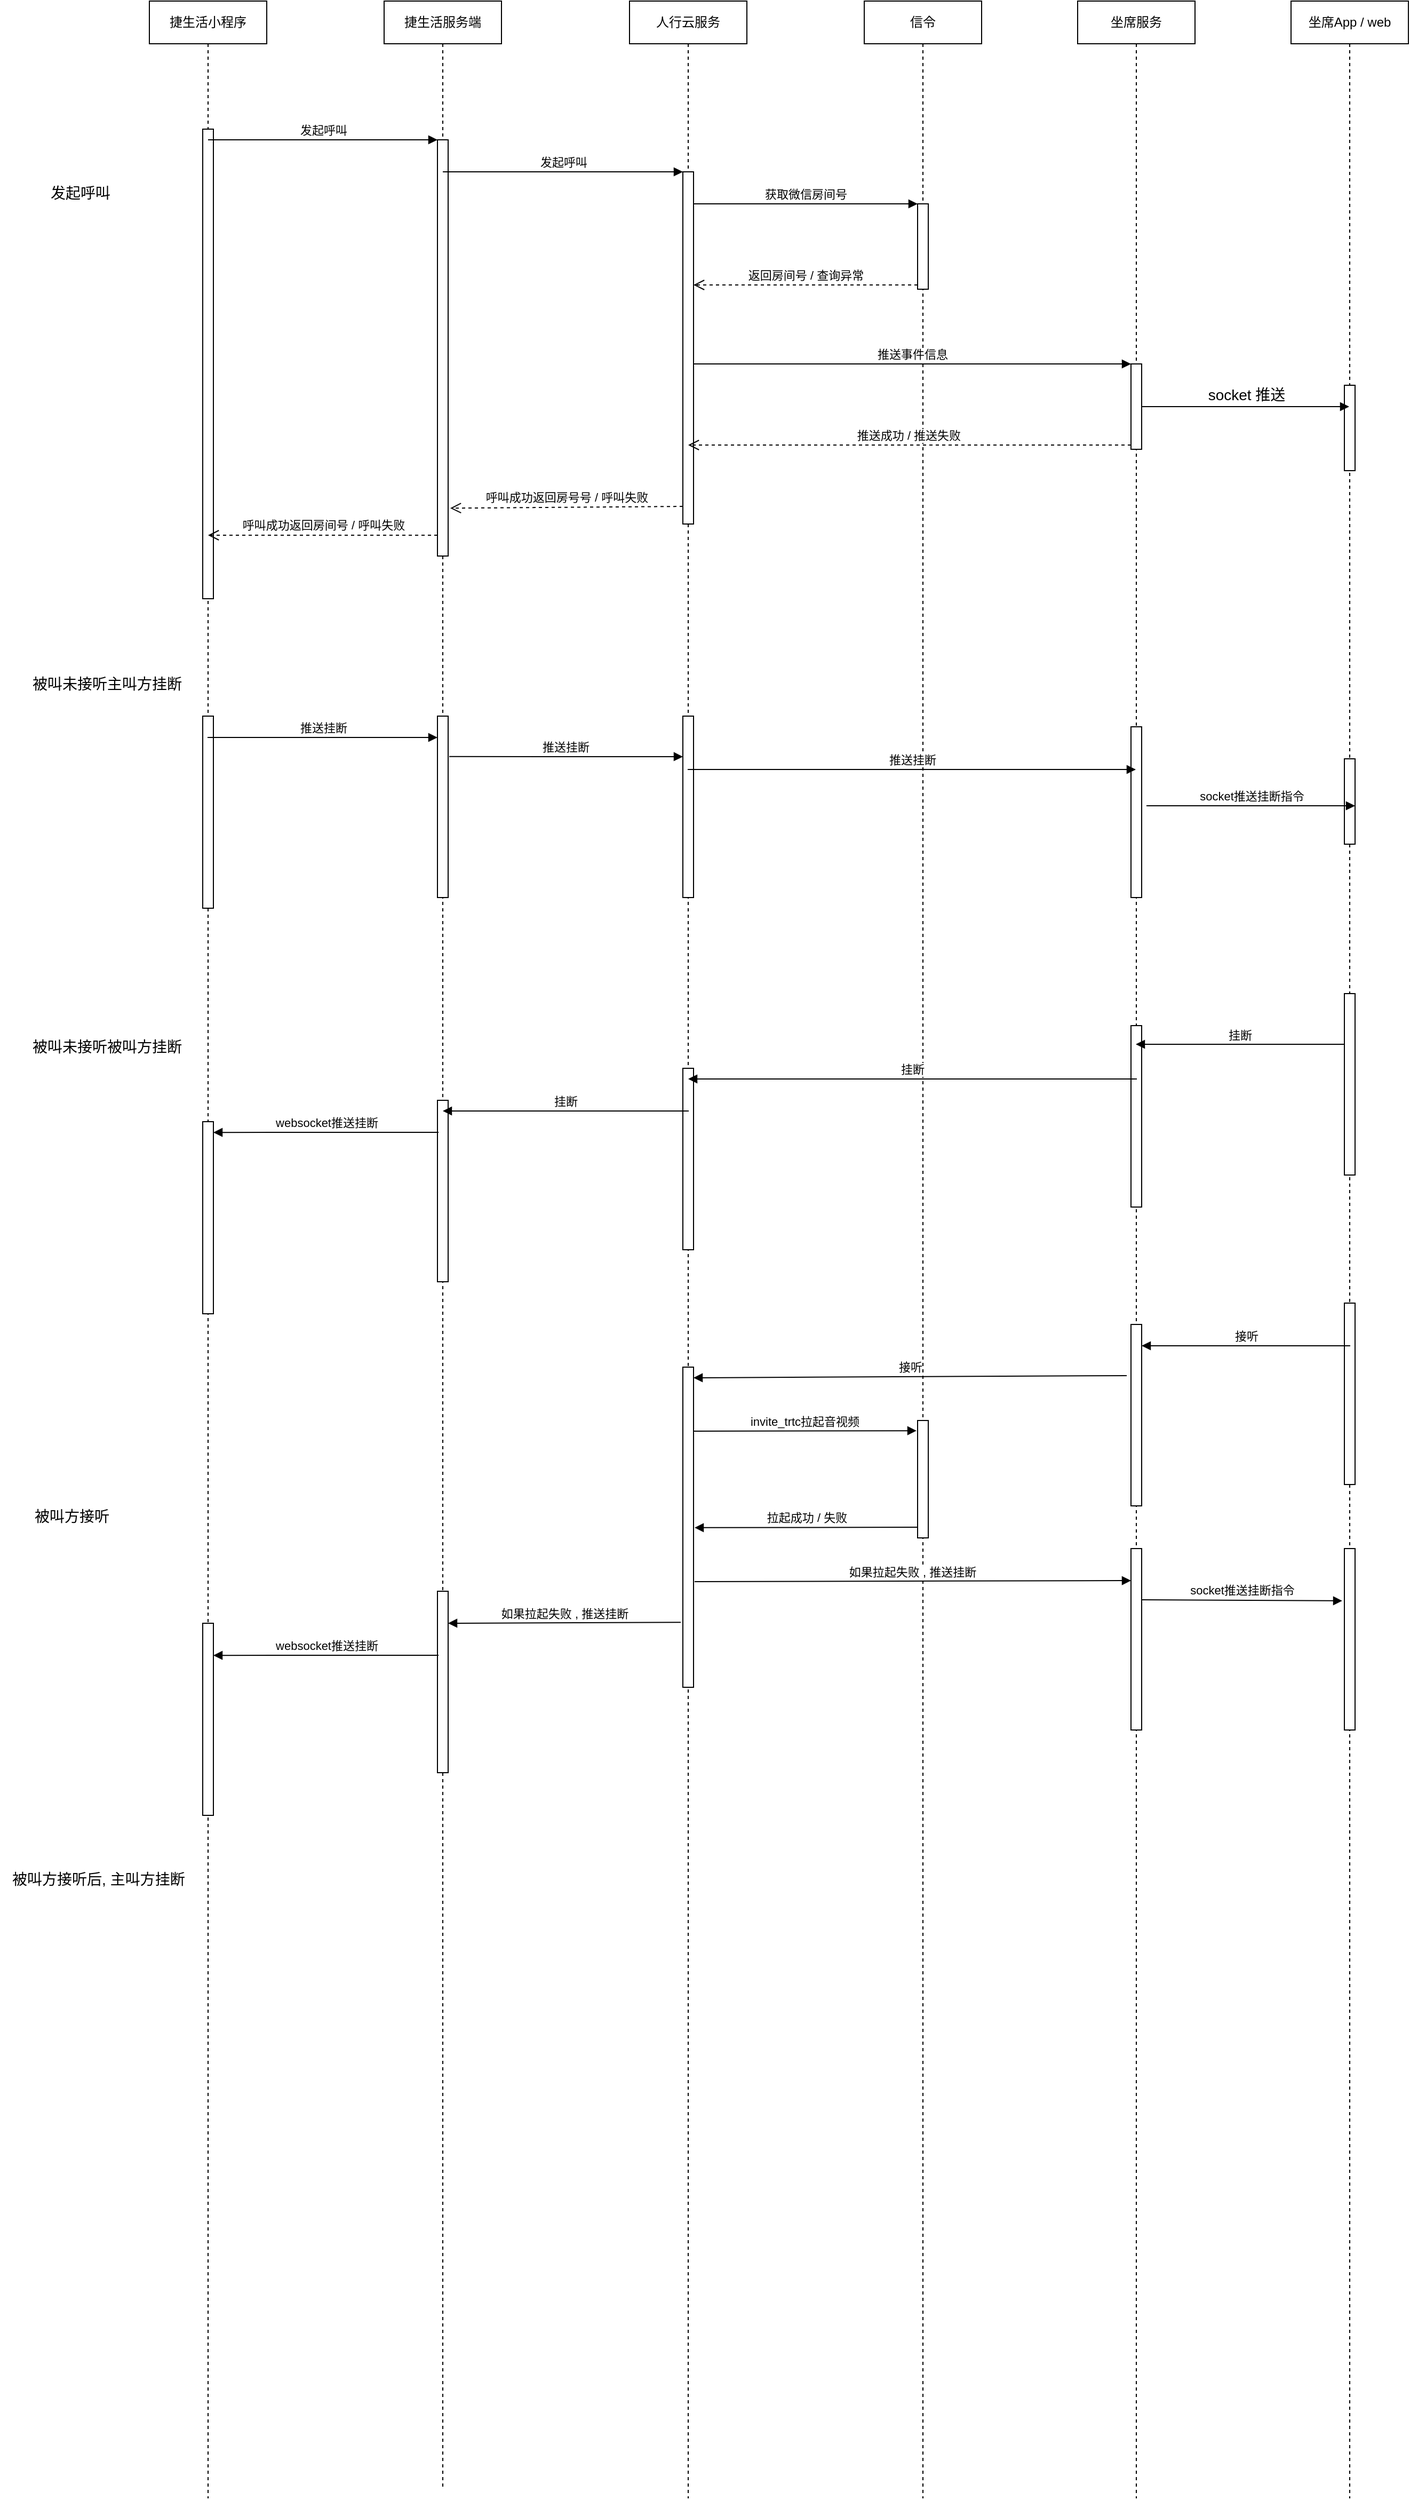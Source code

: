 <mxfile version="17.4.6" type="github">
  <diagram id="sNJDBPW0BJDJ9a0vHnWY" name="第 1 页">
    <mxGraphModel dx="4642" dy="582" grid="1" gridSize="10" guides="1" tooltips="1" connect="1" arrows="1" fold="1" page="1" pageScale="1" pageWidth="3300" pageHeight="4681" math="0" shadow="0">
      <root>
        <mxCell id="0" />
        <mxCell id="1" parent="0" />
        <mxCell id="91EB2FIBTJb_fMzJIzi_-1" value="捷生活小程序" style="shape=umlLifeline;perimeter=lifelinePerimeter;whiteSpace=wrap;html=1;container=1;collapsible=0;recursiveResize=0;outlineConnect=0;" vertex="1" parent="1">
          <mxGeometry x="130" y="60" width="110" height="2340" as="geometry" />
        </mxCell>
        <mxCell id="91EB2FIBTJb_fMzJIzi_-28" value="" style="html=1;points=[];perimeter=orthogonalPerimeter;" vertex="1" parent="91EB2FIBTJb_fMzJIzi_-1">
          <mxGeometry x="50" y="120" width="10" height="440" as="geometry" />
        </mxCell>
        <mxCell id="91EB2FIBTJb_fMzJIzi_-35" value="" style="html=1;points=[];perimeter=orthogonalPerimeter;" vertex="1" parent="91EB2FIBTJb_fMzJIzi_-1">
          <mxGeometry x="50" y="670" width="10" height="180" as="geometry" />
        </mxCell>
        <mxCell id="91EB2FIBTJb_fMzJIzi_-45" value="" style="html=1;points=[];perimeter=orthogonalPerimeter;" vertex="1" parent="91EB2FIBTJb_fMzJIzi_-1">
          <mxGeometry x="50" y="1050" width="10" height="180" as="geometry" />
        </mxCell>
        <mxCell id="91EB2FIBTJb_fMzJIzi_-71" value="" style="html=1;points=[];perimeter=orthogonalPerimeter;" vertex="1" parent="91EB2FIBTJb_fMzJIzi_-1">
          <mxGeometry x="50" y="1520" width="10" height="180" as="geometry" />
        </mxCell>
        <mxCell id="91EB2FIBTJb_fMzJIzi_-74" value="&lt;span style=&quot;font-size: 14px&quot;&gt;&amp;nbsp;被叫方接听后, 主叫方挂断&lt;/span&gt;" style="text;html=1;align=center;verticalAlign=middle;resizable=0;points=[];autosize=1;strokeColor=none;fillColor=none;" vertex="1" parent="91EB2FIBTJb_fMzJIzi_-1">
          <mxGeometry x="-140" y="1750" width="180" height="20" as="geometry" />
        </mxCell>
        <mxCell id="91EB2FIBTJb_fMzJIzi_-2" value="捷生活服务端" style="shape=umlLifeline;perimeter=lifelinePerimeter;whiteSpace=wrap;html=1;container=1;collapsible=0;recursiveResize=0;outlineConnect=0;" vertex="1" parent="1">
          <mxGeometry x="350" y="60" width="110" height="2330" as="geometry" />
        </mxCell>
        <mxCell id="91EB2FIBTJb_fMzJIzi_-6" value="" style="html=1;points=[];perimeter=orthogonalPerimeter;" vertex="1" parent="91EB2FIBTJb_fMzJIzi_-2">
          <mxGeometry x="50" y="130" width="10" height="390" as="geometry" />
        </mxCell>
        <mxCell id="91EB2FIBTJb_fMzJIzi_-38" value="" style="html=1;points=[];perimeter=orthogonalPerimeter;" vertex="1" parent="91EB2FIBTJb_fMzJIzi_-2">
          <mxGeometry x="50" y="670" width="10" height="170" as="geometry" />
        </mxCell>
        <mxCell id="91EB2FIBTJb_fMzJIzi_-41" value="推送挂断" style="html=1;verticalAlign=bottom;endArrow=block;entryX=0;entryY=0;rounded=0;" edge="1" parent="91EB2FIBTJb_fMzJIzi_-2">
          <mxGeometry relative="1" as="geometry">
            <mxPoint x="-165.5" y="690.0" as="sourcePoint" />
            <mxPoint x="50" y="690.0" as="targetPoint" />
          </mxGeometry>
        </mxCell>
        <mxCell id="91EB2FIBTJb_fMzJIzi_-46" value="" style="html=1;points=[];perimeter=orthogonalPerimeter;" vertex="1" parent="91EB2FIBTJb_fMzJIzi_-2">
          <mxGeometry x="50" y="1030" width="10" height="170" as="geometry" />
        </mxCell>
        <mxCell id="91EB2FIBTJb_fMzJIzi_-69" value="" style="html=1;points=[];perimeter=orthogonalPerimeter;" vertex="1" parent="91EB2FIBTJb_fMzJIzi_-2">
          <mxGeometry x="50" y="1490" width="10" height="170" as="geometry" />
        </mxCell>
        <mxCell id="91EB2FIBTJb_fMzJIzi_-72" value="如果拉起失败 , 推送挂断" style="html=1;verticalAlign=bottom;endArrow=block;rounded=0;exitX=-0.2;exitY=0.797;exitDx=0;exitDy=0;exitPerimeter=0;" edge="1" parent="91EB2FIBTJb_fMzJIzi_-2" source="91EB2FIBTJb_fMzJIzi_-59">
          <mxGeometry width="80" relative="1" as="geometry">
            <mxPoint x="271" y="1520" as="sourcePoint" />
            <mxPoint x="60" y="1520" as="targetPoint" />
          </mxGeometry>
        </mxCell>
        <mxCell id="91EB2FIBTJb_fMzJIzi_-3" value="人行云服务" style="shape=umlLifeline;perimeter=lifelinePerimeter;whiteSpace=wrap;html=1;container=1;collapsible=0;recursiveResize=0;outlineConnect=0;" vertex="1" parent="1">
          <mxGeometry x="580" y="60" width="110" height="2340" as="geometry" />
        </mxCell>
        <mxCell id="91EB2FIBTJb_fMzJIzi_-10" value="" style="html=1;points=[];perimeter=orthogonalPerimeter;" vertex="1" parent="91EB2FIBTJb_fMzJIzi_-3">
          <mxGeometry x="50" y="160" width="10" height="330" as="geometry" />
        </mxCell>
        <mxCell id="91EB2FIBTJb_fMzJIzi_-32" value="" style="html=1;points=[];perimeter=orthogonalPerimeter;" vertex="1" parent="91EB2FIBTJb_fMzJIzi_-3">
          <mxGeometry x="50" y="670" width="10" height="170" as="geometry" />
        </mxCell>
        <mxCell id="91EB2FIBTJb_fMzJIzi_-42" value="推送挂断" style="html=1;verticalAlign=bottom;endArrow=block;entryX=0;entryY=0;rounded=0;exitX=1.1;exitY=0.176;exitDx=0;exitDy=0;exitPerimeter=0;" edge="1" parent="91EB2FIBTJb_fMzJIzi_-3">
          <mxGeometry relative="1" as="geometry">
            <mxPoint x="-169" y="707.92" as="sourcePoint" />
            <mxPoint x="50" y="708.0" as="targetPoint" />
          </mxGeometry>
        </mxCell>
        <mxCell id="91EB2FIBTJb_fMzJIzi_-50" value="" style="html=1;points=[];perimeter=orthogonalPerimeter;" vertex="1" parent="91EB2FIBTJb_fMzJIzi_-3">
          <mxGeometry x="50" y="1000" width="10" height="170" as="geometry" />
        </mxCell>
        <mxCell id="91EB2FIBTJb_fMzJIzi_-59" value="" style="html=1;points=[];perimeter=orthogonalPerimeter;" vertex="1" parent="91EB2FIBTJb_fMzJIzi_-3">
          <mxGeometry x="50" y="1280" width="10" height="300" as="geometry" />
        </mxCell>
        <mxCell id="91EB2FIBTJb_fMzJIzi_-61" value="接听" style="html=1;verticalAlign=bottom;endArrow=block;rounded=0;exitX=-0.4;exitY=0.282;exitDx=0;exitDy=0;exitPerimeter=0;" edge="1" parent="91EB2FIBTJb_fMzJIzi_-3" source="91EB2FIBTJb_fMzJIzi_-58">
          <mxGeometry width="80" relative="1" as="geometry">
            <mxPoint x="460" y="1290" as="sourcePoint" />
            <mxPoint x="60" y="1290" as="targetPoint" />
          </mxGeometry>
        </mxCell>
        <mxCell id="91EB2FIBTJb_fMzJIzi_-4" value="坐席服务" style="shape=umlLifeline;perimeter=lifelinePerimeter;whiteSpace=wrap;html=1;container=1;collapsible=0;recursiveResize=0;outlineConnect=0;" vertex="1" parent="1">
          <mxGeometry x="1000" y="60" width="110" height="2340" as="geometry" />
        </mxCell>
        <mxCell id="91EB2FIBTJb_fMzJIzi_-22" value="" style="html=1;points=[];perimeter=orthogonalPerimeter;" vertex="1" parent="91EB2FIBTJb_fMzJIzi_-4">
          <mxGeometry x="50" y="340" width="10" height="80" as="geometry" />
        </mxCell>
        <mxCell id="91EB2FIBTJb_fMzJIzi_-30" value="" style="html=1;points=[];perimeter=orthogonalPerimeter;" vertex="1" parent="91EB2FIBTJb_fMzJIzi_-4">
          <mxGeometry x="50" y="680" width="10" height="160" as="geometry" />
        </mxCell>
        <mxCell id="91EB2FIBTJb_fMzJIzi_-48" value="" style="html=1;points=[];perimeter=orthogonalPerimeter;" vertex="1" parent="91EB2FIBTJb_fMzJIzi_-4">
          <mxGeometry x="50" y="960" width="10" height="170" as="geometry" />
        </mxCell>
        <mxCell id="91EB2FIBTJb_fMzJIzi_-58" value="" style="html=1;points=[];perimeter=orthogonalPerimeter;" vertex="1" parent="91EB2FIBTJb_fMzJIzi_-4">
          <mxGeometry x="50" y="1240" width="10" height="170" as="geometry" />
        </mxCell>
        <mxCell id="91EB2FIBTJb_fMzJIzi_-65" value="" style="html=1;points=[];perimeter=orthogonalPerimeter;" vertex="1" parent="91EB2FIBTJb_fMzJIzi_-4">
          <mxGeometry x="50" y="1450" width="10" height="170" as="geometry" />
        </mxCell>
        <mxCell id="91EB2FIBTJb_fMzJIzi_-5" value="坐席App / web" style="shape=umlLifeline;perimeter=lifelinePerimeter;whiteSpace=wrap;html=1;container=1;collapsible=0;recursiveResize=0;outlineConnect=0;" vertex="1" parent="1">
          <mxGeometry x="1200" y="60" width="110" height="2340" as="geometry" />
        </mxCell>
        <mxCell id="91EB2FIBTJb_fMzJIzi_-25" value="" style="html=1;points=[];perimeter=orthogonalPerimeter;" vertex="1" parent="91EB2FIBTJb_fMzJIzi_-5">
          <mxGeometry x="50" y="360" width="10" height="80" as="geometry" />
        </mxCell>
        <mxCell id="91EB2FIBTJb_fMzJIzi_-29" value="" style="html=1;points=[];perimeter=orthogonalPerimeter;" vertex="1" parent="91EB2FIBTJb_fMzJIzi_-5">
          <mxGeometry x="50" y="710" width="10" height="80" as="geometry" />
        </mxCell>
        <mxCell id="91EB2FIBTJb_fMzJIzi_-47" value="" style="html=1;points=[];perimeter=orthogonalPerimeter;" vertex="1" parent="91EB2FIBTJb_fMzJIzi_-5">
          <mxGeometry x="50" y="930" width="10" height="170" as="geometry" />
        </mxCell>
        <mxCell id="91EB2FIBTJb_fMzJIzi_-34" value="挂断" style="html=1;verticalAlign=bottom;endArrow=block;rounded=0;" edge="1" parent="91EB2FIBTJb_fMzJIzi_-5">
          <mxGeometry width="80" relative="1" as="geometry">
            <mxPoint x="50" y="977.5" as="sourcePoint" />
            <mxPoint x="-145.5" y="977.5" as="targetPoint" />
          </mxGeometry>
        </mxCell>
        <mxCell id="91EB2FIBTJb_fMzJIzi_-57" value="" style="html=1;points=[];perimeter=orthogonalPerimeter;" vertex="1" parent="91EB2FIBTJb_fMzJIzi_-5">
          <mxGeometry x="50" y="1220" width="10" height="170" as="geometry" />
        </mxCell>
        <mxCell id="91EB2FIBTJb_fMzJIzi_-66" value="" style="html=1;points=[];perimeter=orthogonalPerimeter;" vertex="1" parent="91EB2FIBTJb_fMzJIzi_-5">
          <mxGeometry x="50" y="1450" width="10" height="170" as="geometry" />
        </mxCell>
        <mxCell id="91EB2FIBTJb_fMzJIzi_-7" value="发起呼叫" style="html=1;verticalAlign=bottom;endArrow=block;entryX=0;entryY=0;rounded=0;" edge="1" target="91EB2FIBTJb_fMzJIzi_-6" parent="1" source="91EB2FIBTJb_fMzJIzi_-1">
          <mxGeometry relative="1" as="geometry">
            <mxPoint x="330" y="190" as="sourcePoint" />
          </mxGeometry>
        </mxCell>
        <mxCell id="91EB2FIBTJb_fMzJIzi_-8" value="呼叫成功返回房间号 / 呼叫失败" style="html=1;verticalAlign=bottom;endArrow=open;dashed=1;endSize=8;exitX=0;exitY=0.95;rounded=0;" edge="1" source="91EB2FIBTJb_fMzJIzi_-6" parent="1" target="91EB2FIBTJb_fMzJIzi_-1">
          <mxGeometry relative="1" as="geometry">
            <mxPoint x="330" y="266" as="targetPoint" />
          </mxGeometry>
        </mxCell>
        <mxCell id="91EB2FIBTJb_fMzJIzi_-15" value="信令" style="shape=umlLifeline;perimeter=lifelinePerimeter;whiteSpace=wrap;html=1;container=1;collapsible=0;recursiveResize=0;outlineConnect=0;" vertex="1" parent="1">
          <mxGeometry x="800" y="60" width="110" height="2340" as="geometry" />
        </mxCell>
        <mxCell id="91EB2FIBTJb_fMzJIzi_-17" value="" style="html=1;points=[];perimeter=orthogonalPerimeter;" vertex="1" parent="91EB2FIBTJb_fMzJIzi_-15">
          <mxGeometry x="50" y="190" width="10" height="80" as="geometry" />
        </mxCell>
        <mxCell id="91EB2FIBTJb_fMzJIzi_-43" value="推送挂断" style="html=1;verticalAlign=bottom;endArrow=block;rounded=0;" edge="1" parent="91EB2FIBTJb_fMzJIzi_-15" target="91EB2FIBTJb_fMzJIzi_-4">
          <mxGeometry relative="1" as="geometry">
            <mxPoint x="-165.5" y="720.0" as="sourcePoint" />
            <mxPoint x="50" y="720.0" as="targetPoint" />
          </mxGeometry>
        </mxCell>
        <mxCell id="91EB2FIBTJb_fMzJIzi_-62" value="" style="html=1;points=[];perimeter=orthogonalPerimeter;" vertex="1" parent="91EB2FIBTJb_fMzJIzi_-15">
          <mxGeometry x="50" y="1330" width="10" height="110" as="geometry" />
        </mxCell>
        <mxCell id="91EB2FIBTJb_fMzJIzi_-64" value="拉起成功 / 失败" style="html=1;verticalAlign=bottom;endArrow=block;entryX=0;entryY=0;rounded=0;" edge="1" parent="91EB2FIBTJb_fMzJIzi_-15">
          <mxGeometry relative="1" as="geometry">
            <mxPoint x="50" y="1430.0" as="sourcePoint" />
            <mxPoint x="-159" y="1430.42" as="targetPoint" />
          </mxGeometry>
        </mxCell>
        <mxCell id="91EB2FIBTJb_fMzJIzi_-18" value="获取微信房间号" style="html=1;verticalAlign=bottom;endArrow=block;entryX=0;entryY=0;rounded=0;" edge="1" target="91EB2FIBTJb_fMzJIzi_-17" parent="1" source="91EB2FIBTJb_fMzJIzi_-10">
          <mxGeometry relative="1" as="geometry">
            <mxPoint x="650" y="250" as="sourcePoint" />
          </mxGeometry>
        </mxCell>
        <mxCell id="91EB2FIBTJb_fMzJIzi_-19" value="返回房间号 / 查询异常" style="html=1;verticalAlign=bottom;endArrow=open;dashed=1;endSize=8;exitX=0;exitY=0.95;rounded=0;" edge="1" source="91EB2FIBTJb_fMzJIzi_-17" parent="1">
          <mxGeometry relative="1" as="geometry">
            <mxPoint x="640" y="326" as="targetPoint" />
          </mxGeometry>
        </mxCell>
        <mxCell id="91EB2FIBTJb_fMzJIzi_-23" value="推送事件信息" style="html=1;verticalAlign=bottom;endArrow=block;entryX=0;entryY=0;rounded=0;" edge="1" target="91EB2FIBTJb_fMzJIzi_-22" parent="1">
          <mxGeometry relative="1" as="geometry">
            <mxPoint x="640" y="400" as="sourcePoint" />
          </mxGeometry>
        </mxCell>
        <mxCell id="91EB2FIBTJb_fMzJIzi_-24" value="推送成功 / 推送失败&amp;nbsp;" style="html=1;verticalAlign=bottom;endArrow=open;dashed=1;endSize=8;exitX=0;exitY=0.95;rounded=0;" edge="1" source="91EB2FIBTJb_fMzJIzi_-22" parent="1" target="91EB2FIBTJb_fMzJIzi_-3">
          <mxGeometry relative="1" as="geometry">
            <mxPoint x="980" y="476" as="targetPoint" />
          </mxGeometry>
        </mxCell>
        <mxCell id="91EB2FIBTJb_fMzJIzi_-11" value="发起呼叫" style="html=1;verticalAlign=bottom;endArrow=block;entryX=0;entryY=0;rounded=0;" edge="1" target="91EB2FIBTJb_fMzJIzi_-10" parent="1" source="91EB2FIBTJb_fMzJIzi_-2">
          <mxGeometry relative="1" as="geometry">
            <mxPoint x="560" y="220" as="sourcePoint" />
          </mxGeometry>
        </mxCell>
        <mxCell id="91EB2FIBTJb_fMzJIzi_-12" value="呼叫成功返回房号号 / 呼叫失败" style="html=1;verticalAlign=bottom;endArrow=open;dashed=1;endSize=8;exitX=0;exitY=0.95;rounded=0;entryX=1.2;entryY=0.885;entryDx=0;entryDy=0;entryPerimeter=0;" edge="1" source="91EB2FIBTJb_fMzJIzi_-10" parent="1" target="91EB2FIBTJb_fMzJIzi_-6">
          <mxGeometry relative="1" as="geometry">
            <mxPoint x="420" y="540" as="targetPoint" />
          </mxGeometry>
        </mxCell>
        <mxCell id="91EB2FIBTJb_fMzJIzi_-36" value="&lt;font style=&quot;font-size: 14px&quot;&gt;发起呼叫&lt;/font&gt;" style="text;html=1;align=center;verticalAlign=middle;resizable=0;points=[];autosize=1;strokeColor=none;fillColor=none;" vertex="1" parent="1">
          <mxGeometry x="30" y="230" width="70" height="20" as="geometry" />
        </mxCell>
        <mxCell id="91EB2FIBTJb_fMzJIzi_-37" value="&lt;font style=&quot;font-size: 14px&quot;&gt;被叫未接听主叫方挂断&lt;/font&gt;" style="text;html=1;align=center;verticalAlign=middle;resizable=0;points=[];autosize=1;strokeColor=none;fillColor=none;" vertex="1" parent="1">
          <mxGeometry x="10" y="690" width="160" height="20" as="geometry" />
        </mxCell>
        <mxCell id="91EB2FIBTJb_fMzJIzi_-40" value="socket 推送" style="html=1;verticalAlign=bottom;endArrow=block;rounded=0;fontSize=14;" edge="1" parent="1" target="91EB2FIBTJb_fMzJIzi_-5">
          <mxGeometry width="80" relative="1" as="geometry">
            <mxPoint x="1060" y="440" as="sourcePoint" />
            <mxPoint x="1140" y="440" as="targetPoint" />
          </mxGeometry>
        </mxCell>
        <mxCell id="91EB2FIBTJb_fMzJIzi_-44" value="&lt;font style=&quot;font-size: 14px&quot;&gt;被叫未接听被叫方挂断&lt;/font&gt;" style="text;html=1;align=center;verticalAlign=middle;resizable=0;points=[];autosize=1;strokeColor=none;fillColor=none;" vertex="1" parent="1">
          <mxGeometry x="10" y="1030" width="160" height="20" as="geometry" />
        </mxCell>
        <mxCell id="91EB2FIBTJb_fMzJIzi_-52" value="socket推送挂断指令" style="html=1;verticalAlign=bottom;endArrow=block;rounded=0;" edge="1" parent="1">
          <mxGeometry width="80" relative="1" as="geometry">
            <mxPoint x="1064.5" y="814" as="sourcePoint" />
            <mxPoint x="1260" y="814" as="targetPoint" />
          </mxGeometry>
        </mxCell>
        <mxCell id="91EB2FIBTJb_fMzJIzi_-53" value="挂断" style="html=1;verticalAlign=bottom;endArrow=block;rounded=0;" edge="1" parent="1" target="91EB2FIBTJb_fMzJIzi_-3">
          <mxGeometry width="80" relative="1" as="geometry">
            <mxPoint x="1055.5" y="1070" as="sourcePoint" />
            <mxPoint x="860" y="1070" as="targetPoint" />
          </mxGeometry>
        </mxCell>
        <mxCell id="91EB2FIBTJb_fMzJIzi_-54" value="挂断" style="html=1;verticalAlign=bottom;endArrow=block;rounded=0;" edge="1" parent="1" target="91EB2FIBTJb_fMzJIzi_-2">
          <mxGeometry width="80" relative="1" as="geometry">
            <mxPoint x="635.5" y="1100" as="sourcePoint" />
            <mxPoint x="440" y="1100" as="targetPoint" />
          </mxGeometry>
        </mxCell>
        <mxCell id="91EB2FIBTJb_fMzJIzi_-55" value="websocket推送挂断" style="html=1;verticalAlign=bottom;endArrow=block;rounded=0;entryX=1;entryY=0.056;entryDx=0;entryDy=0;entryPerimeter=0;" edge="1" parent="1" target="91EB2FIBTJb_fMzJIzi_-45">
          <mxGeometry width="80" relative="1" as="geometry">
            <mxPoint x="401" y="1120" as="sourcePoint" />
            <mxPoint x="200" y="1120" as="targetPoint" />
          </mxGeometry>
        </mxCell>
        <mxCell id="91EB2FIBTJb_fMzJIzi_-56" value="&lt;span style=&quot;font-size: 14px&quot;&gt;&amp;nbsp;被叫方接听&lt;/span&gt;" style="text;html=1;align=center;verticalAlign=middle;resizable=0;points=[];autosize=1;strokeColor=none;fillColor=none;" vertex="1" parent="1">
          <mxGeometry x="10" y="1470" width="90" height="20" as="geometry" />
        </mxCell>
        <mxCell id="91EB2FIBTJb_fMzJIzi_-60" value="接听" style="html=1;verticalAlign=bottom;endArrow=block;rounded=0;" edge="1" parent="1">
          <mxGeometry width="80" relative="1" as="geometry">
            <mxPoint x="1255.5" y="1320" as="sourcePoint" />
            <mxPoint x="1060" y="1320" as="targetPoint" />
          </mxGeometry>
        </mxCell>
        <mxCell id="91EB2FIBTJb_fMzJIzi_-63" value="invite_trtc拉起音视频" style="html=1;verticalAlign=bottom;endArrow=block;entryX=0;entryY=0;rounded=0;" edge="1" parent="1">
          <mxGeometry relative="1" as="geometry">
            <mxPoint x="640" y="1400" as="sourcePoint" />
            <mxPoint x="849" y="1399.58" as="targetPoint" />
          </mxGeometry>
        </mxCell>
        <mxCell id="91EB2FIBTJb_fMzJIzi_-67" value="如果拉起失败 , 推送挂断" style="html=1;verticalAlign=bottom;endArrow=block;rounded=0;exitX=1.1;exitY=0.67;exitDx=0;exitDy=0;exitPerimeter=0;" edge="1" parent="1" source="91EB2FIBTJb_fMzJIzi_-59">
          <mxGeometry relative="1" as="geometry">
            <mxPoint x="650" y="1540" as="sourcePoint" />
            <mxPoint x="1050" y="1540.0" as="targetPoint" />
          </mxGeometry>
        </mxCell>
        <mxCell id="91EB2FIBTJb_fMzJIzi_-68" value="socket推送挂断指令" style="html=1;verticalAlign=bottom;endArrow=block;rounded=0;entryX=-0.2;entryY=0.288;entryDx=0;entryDy=0;entryPerimeter=0;exitX=1;exitY=0.282;exitDx=0;exitDy=0;exitPerimeter=0;" edge="1" parent="1" source="91EB2FIBTJb_fMzJIzi_-65" target="91EB2FIBTJb_fMzJIzi_-66">
          <mxGeometry width="80" relative="1" as="geometry">
            <mxPoint x="1064.5" y="1560" as="sourcePoint" />
            <mxPoint x="1240" y="1560" as="targetPoint" />
          </mxGeometry>
        </mxCell>
        <mxCell id="91EB2FIBTJb_fMzJIzi_-70" value="" style="html=1;points=[];perimeter=orthogonalPerimeter;" vertex="1" parent="1">
          <mxGeometry x="180" y="1110" width="10" height="180" as="geometry" />
        </mxCell>
        <mxCell id="91EB2FIBTJb_fMzJIzi_-73" value="websocket推送挂断" style="html=1;verticalAlign=bottom;endArrow=block;rounded=0;entryX=1;entryY=0.056;entryDx=0;entryDy=0;entryPerimeter=0;" edge="1" parent="1">
          <mxGeometry width="80" relative="1" as="geometry">
            <mxPoint x="401" y="1610" as="sourcePoint" />
            <mxPoint x="190" y="1610.08" as="targetPoint" />
          </mxGeometry>
        </mxCell>
      </root>
    </mxGraphModel>
  </diagram>
</mxfile>
